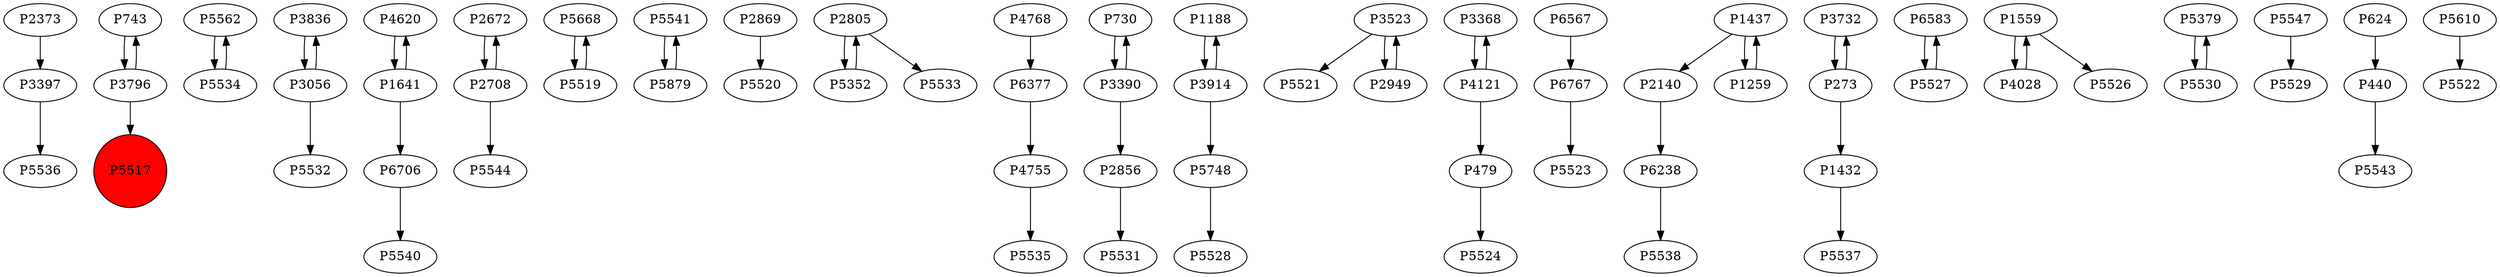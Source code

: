 digraph {
	P3397 -> P5536
	P743 -> P3796
	P5562 -> P5534
	P3836 -> P3056
	P3796 -> P743
	P4620 -> P1641
	P2672 -> P2708
	P5668 -> P5519
	P5541 -> P5879
	P2869 -> P5520
	P2805 -> P5352
	P4755 -> P5535
	P3056 -> P3836
	P730 -> P3390
	P1188 -> P3914
	P3523 -> P5521
	P3796 -> P5517
	P6706 -> P5540
	P3056 -> P5532
	P3368 -> P4121
	P2708 -> P2672
	P2708 -> P5544
	P6567 -> P6767
	P1437 -> P2140
	P2949 -> P3523
	P2805 -> P5533
	P3732 -> P273
	P1432 -> P5537
	P5879 -> P5541
	P5519 -> P5668
	P1437 -> P1259
	P1641 -> P6706
	P4768 -> P6377
	P6583 -> P5527
	P1259 -> P1437
	P4121 -> P3368
	P1559 -> P4028
	P5379 -> P5530
	P5547 -> P5529
	P6767 -> P5523
	P4028 -> P1559
	P3914 -> P1188
	P3914 -> P5748
	P1559 -> P5526
	P2373 -> P3397
	P5352 -> P2805
	P3390 -> P730
	P6238 -> P5538
	P3523 -> P2949
	P624 -> P440
	P2856 -> P5531
	P3390 -> P2856
	P5530 -> P5379
	P5534 -> P5562
	P5748 -> P5528
	P2140 -> P6238
	P479 -> P5524
	P273 -> P3732
	P6377 -> P4755
	P4121 -> P479
	P5527 -> P6583
	P440 -> P5543
	P1641 -> P4620
	P5610 -> P5522
	P273 -> P1432
	P5517 [shape=circle]
	P5517 [style=filled]
	P5517 [fillcolor=red]
}